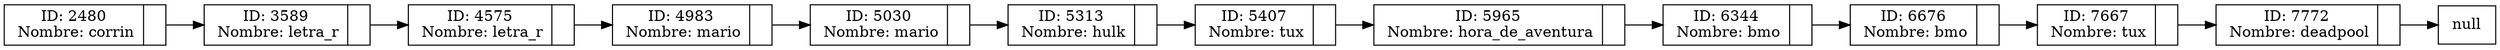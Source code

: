 digraph cola{
rankdir = LR; 
node[shape = record]; 
nodonull1[label="null"];
nodo0[label="{ID: 2480\n Nombre: corrin|}"];
nodo1[label="{ID: 3589\n Nombre: letra_r|}"];
nodo2[label="{ID: 4575\n Nombre: letra_r|}"];
nodo3[label="{ID: 4983\n Nombre: mario|}"];
nodo4[label="{ID: 5030\n Nombre: mario|}"];
nodo5[label="{ID: 5313\n Nombre: hulk|}"];
nodo6[label="{ID: 5407\n Nombre: tux|}"];
nodo7[label="{ID: 5965\n Nombre: hora_de_aventura|}"];
nodo8[label="{ID: 6344\n Nombre: bmo|}"];
nodo9[label="{ID: 6676\n Nombre: bmo|}"];
nodo10[label="{ID: 7667\n Nombre: tux|}"];
nodo11[label="{ID: 7772\n Nombre: deadpool|}"];
nodo0->nodo1;
nodo1->nodo2;
nodo2->nodo3;
nodo3->nodo4;
nodo4->nodo5;
nodo5->nodo6;
nodo6->nodo7;
nodo7->nodo8;
nodo8->nodo9;
nodo9->nodo10;
nodo10->nodo11;
nodo11->nodonull1;
}